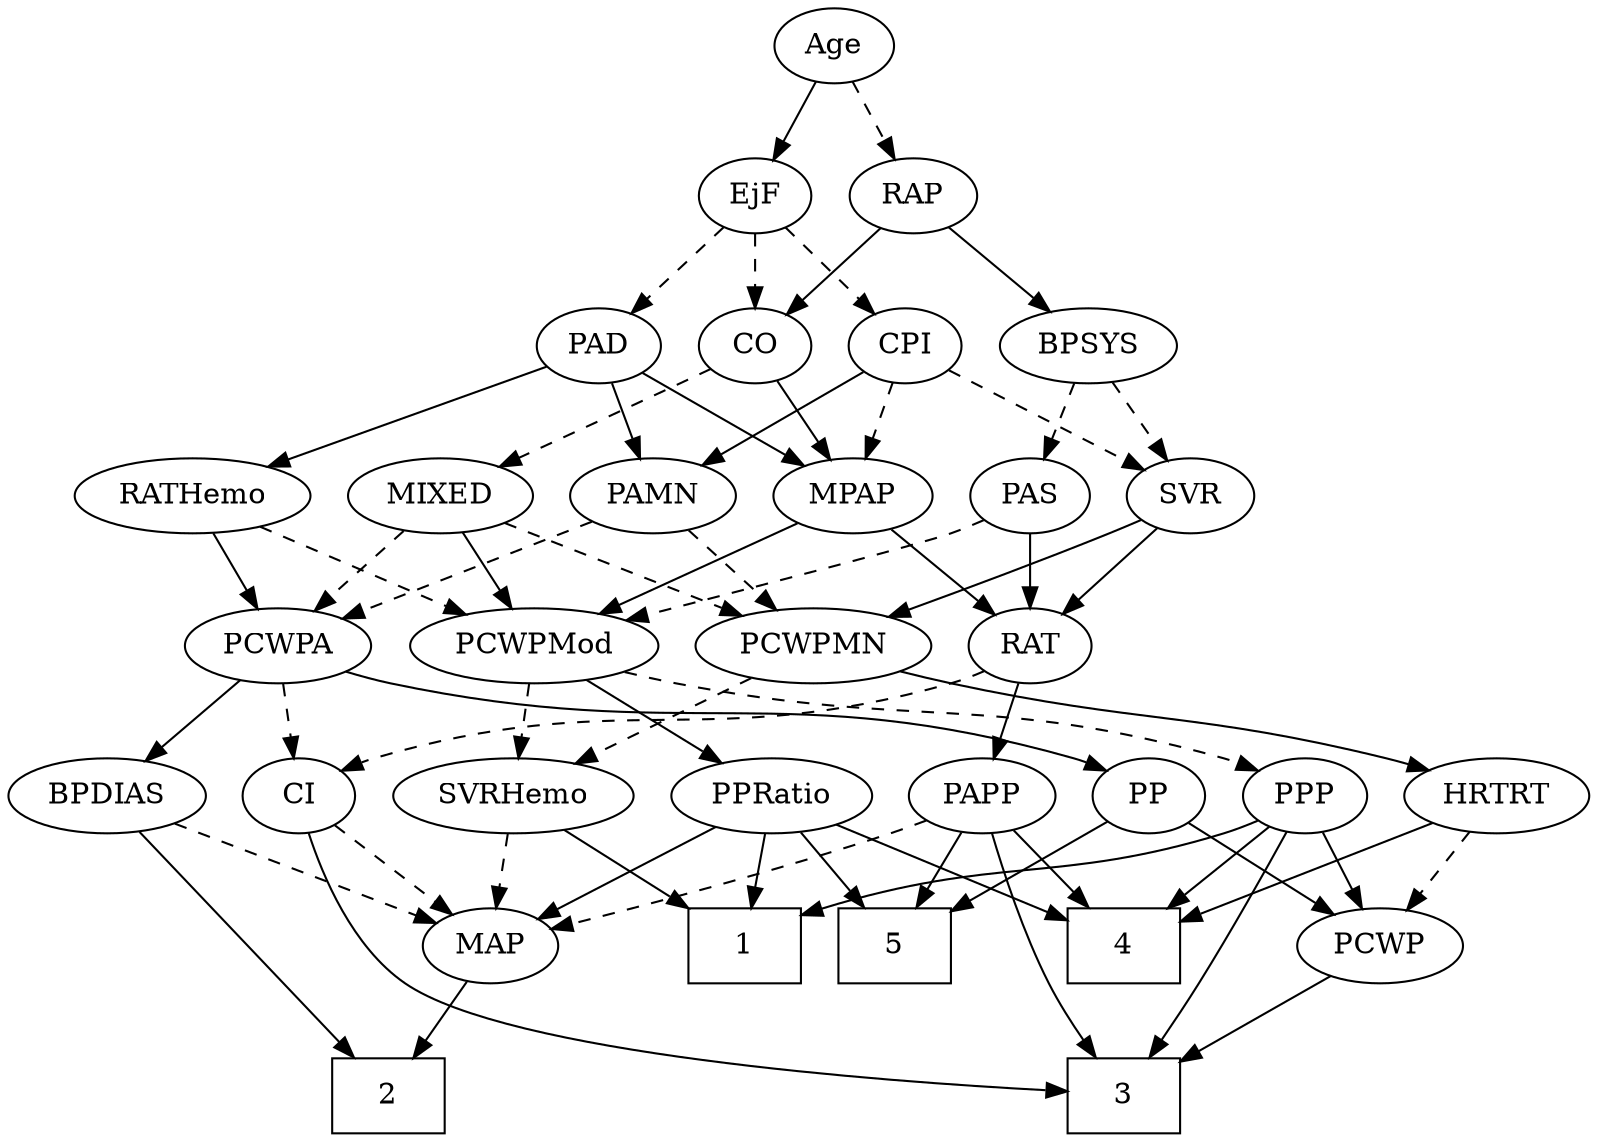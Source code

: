 strict digraph {
	graph [bb="0,0,723.04,540"];
	node [label="\N"];
	1	[height=0.5,
		pos="286.65,90",
		shape=box,
		width=0.75];
	2	[height=0.5,
		pos="559.65,18",
		shape=box,
		width=0.75];
	3	[height=0.5,
		pos="356.65,18",
		shape=box,
		width=0.75];
	4	[height=0.5,
		pos="214.65,90",
		shape=box,
		width=0.75];
	5	[height=0.5,
		pos="358.65,90",
		shape=box,
		width=0.75];
	Age	[height=0.5,
		pos="447.65,522",
		width=0.75];
	EjF	[height=0.5,
		pos="484.65,450",
		width=0.75];
	Age -> EjF	[pos="e,476.11,467.15 456.23,504.76 460.71,496.28 466.3,485.71 471.33,476.2",
		style=solid];
	RAP	[height=0.5,
		pos="411.65,450",
		width=0.77632];
	Age -> RAP	[pos="e,420.2,467.63 439.3,504.76 435,496.4 429.65,486.02 424.82,476.61",
		style=dashed];
	PAD	[height=0.5,
		pos="565.65,378",
		width=0.79437];
	EjF -> PAD	[pos="e,549.4,393.04 500.65,435.17 512.33,425.07 528.37,411.21 541.6,399.79",
		style=dashed];
	CO	[height=0.5,
		pos="412.65,378",
		width=0.75];
	EjF -> CO	[pos="e,427.44,393.38 470.08,434.83 459.9,424.94 446.12,411.55 434.62,400.36",
		style=dashed];
	CPI	[height=0.5,
		pos="484.65,378",
		width=0.75];
	EjF -> CPI	[pos="e,484.65,396.1 484.65,431.7 484.65,423.98 484.65,414.71 484.65,406.11",
		style=dashed];
	BPSYS	[height=0.5,
		pos="329.65,378",
		width=1.0471];
	RAP -> BPSYS	[pos="e,347.23,394.01 395.45,435.17 383.93,425.34 368.23,411.93 355.05,400.69",
		style=solid];
	RAP -> CO	[pos="e,412.4,396.1 411.89,431.7 412,423.98 412.14,414.71 412.26,406.11",
		style=solid];
	MIXED	[height=0.5,
		pos="315.65,306",
		width=1.1193];
	PCWPMod	[height=0.5,
		pos="385.65,234",
		width=1.4443];
	MIXED -> PCWPMod	[pos="e,369.34,251.31 331.53,289.12 340.53,280.12 351.96,268.68 362,258.65",
		style=solid];
	PCWPA	[height=0.5,
		pos="569.65,234",
		width=1.1555];
	MIXED -> PCWPA	[pos="e,538.23,245.98 345.81,293.98 352,291.88 358.51,289.78 364.65,288 432.16,268.45 451.01,271.13 518.65,252 521.83,251.1 525.12,250.12 \
528.41,249.1",
		style=dashed];
	PCWPMN	[height=0.5,
		pos="265.65,234",
		width=1.3902];
	MIXED -> PCWPMN	[pos="e,277.76,251.96 303.8,288.41 297.78,279.99 290.35,269.58 283.65,260.2",
		style=dashed];
	MPAP	[height=0.5,
		pos="480.65,306",
		width=0.97491];
	RAT	[height=0.5,
		pos="482.65,234",
		width=0.75827];
	MPAP -> RAT	[pos="e,482.16,252.1 481.14,287.7 481.36,279.98 481.63,270.71 481.87,262.11",
		style=solid];
	MPAP -> PCWPMod	[pos="e,406.83,250.61 461.42,290.83 448.06,280.99 430.02,267.69 414.88,256.54",
		style=solid];
	PAS	[height=0.5,
		pos="400.65,306",
		width=0.75];
	BPSYS -> PAS	[pos="e,385.9,321.54 345.4,361.46 355.13,351.87 367.77,339.42 378.5,328.84",
		style=dashed];
	SVR	[height=0.5,
		pos="229.65,306",
		width=0.77632];
	BPSYS -> SVR	[pos="e,247.99,319.84 308.93,362.5 293.77,351.89 273.07,337.4 256.62,325.88",
		style=dashed];
	PAD -> MPAP	[pos="e,498.58,321.77 548.85,363.17 536.72,353.18 520.11,339.5 506.32,328.14",
		style=solid];
	PAMN	[height=0.5,
		pos="569.65,306",
		width=1.011];
	PAD -> PAMN	[pos="e,568.67,324.1 566.64,359.7 567.08,351.98 567.61,342.71 568.1,334.11",
		style=solid];
	RATHemo	[height=0.5,
		pos="673.65,306",
		width=1.3721];
	PAD -> RATHemo	[pos="e,650.37,322.09 584.95,364.49 600.77,354.23 623.48,339.52 641.96,327.54",
		style=solid];
	CO -> MIXED	[pos="e,336.01,321.7 394.86,364.16 380.7,353.94 360.61,339.44 344.2,327.61",
		style=dashed];
	CO -> MPAP	[pos="e,465.63,322.46 426.74,362.5 435.88,353.09 447.98,340.63 458.41,329.9",
		style=solid];
	PAS -> RAT	[pos="e,466.48,248.8 416.85,291.17 428.75,281.01 445.13,267.03 458.56,255.56",
		style=solid];
	PAS -> PCWPMod	[pos="e,389.35,252.28 397.02,288.05 395.35,280.26 393.32,270.82 391.45,262.08",
		style=dashed];
	PAMN -> PCWPA	[pos="e,569.65,252.1 569.65,287.7 569.65,279.98 569.65,270.71 569.65,262.11",
		style=dashed];
	PAMN -> PCWPMN	[pos="e,302.63,246.28 542.31,293.76 536.54,291.65 530.44,289.6 524.65,288 437.59,263.94 412.6,272.53 324.65,252 320.62,251.06 316.45,250.01 \
312.29,248.92",
		style=dashed];
	RATHemo -> PCWPMod	[pos="e,424.28,246.15 636.61,293.9 629.36,291.85 621.78,289.79 614.65,288 540.58,269.42 520.79,270.26 446.65,252 442.56,250.99 438.34,\
249.91 434.11,248.79",
		style=dashed];
	RATHemo -> PCWPA	[pos="e,591.1,249.44 651.08,289.81 636.06,279.7 616.15,266.3 599.78,255.28",
		style=solid];
	CPI -> MPAP	[pos="e,481.62,324.1 483.66,359.7 483.22,351.98 482.69,342.71 482.2,334.11",
		style=dashed];
	CPI -> PAMN	[pos="e,551.54,321.91 501.04,363.5 513.13,353.54 529.84,339.78 543.74,328.34",
		style=solid];
	CPI -> SVR	[pos="e,250.83,317.76 464.06,366.22 459.11,363.92 453.77,361.69 448.65,360 370.33,334.2 345.1,349.39 266.65,324 264.52,323.31 262.34,322.53 \
260.18,321.69",
		style=dashed];
	CI	[height=0.5,
		pos="566.65,162",
		width=0.75];
	RAT -> CI	[pos="e,550.5,176.46 498.84,219.5 511.28,209.14 528.64,194.67 542.68,182.97",
		style=dashed];
	PAPP	[height=0.5,
		pos="489.65,162",
		width=0.88464];
	RAT -> PAPP	[pos="e,487.94,180.1 484.38,215.7 485.15,207.98 486.08,198.71 486.94,190.11",
		style=solid];
	SVR -> RAT	[pos="e,461.68,245.95 250.83,294.24 255.92,291.95 261.4,289.7 266.65,288 344.24,262.8 369.19,277.61 446.65,252 448.52,251.38 450.42,250.69 \
452.32,249.95",
		style=solid];
	SVR -> PCWPMN	[pos="e,256.84,252.12 238,288.76 242.19,280.61 247.37,270.53 252.12,261.31",
		style=solid];
	SVRHemo	[height=0.5,
		pos="389.65,162",
		width=1.3902];
	PCWPMod -> SVRHemo	[pos="e,388.67,180.1 386.64,215.7 387.08,207.98 387.61,198.71 388.1,190.11",
		style=dashed];
	PPP	[height=0.5,
		pos="124.65,162",
		width=0.75];
	PCWPMod -> PPP	[pos="e,145.26,173.7 347.01,221.88 339.61,219.85 331.9,217.81 324.65,216 252.23,197.98 231.28,204.08 160.65,180 158.73,179.35 156.79,178.62 \
154.84,177.85",
		style=dashed];
	PPRatio	[height=0.5,
		pos="281.65,162",
		width=1.1013];
	PCWPMod -> PPRatio	[pos="e,303,177.37 362.82,217.64 347.79,207.52 327.94,194.16 311.64,183.19",
		style=solid];
	BPDIAS	[height=0.5,
		pos="653.65,162",
		width=1.1735];
	PCWPA -> BPDIAS	[pos="e,635.17,178.4 587.87,217.81 599.35,208.25 614.36,195.74 627.15,185.08",
		style=solid];
	PP	[height=0.5,
		pos="196.65,162",
		width=0.75];
	PCWPA -> PP	[pos="e,217.15,174.04 538.91,221.67 532.29,219.54 525.29,217.51 518.65,216 393.72,187.61 355.66,215.8 232.65,180 230.71,179.44 228.74,\
178.78 226.78,178.06",
		style=solid];
	PCWPA -> CI	[pos="e,567.38,180.1 568.9,215.7 568.57,207.98 568.18,198.71 567.81,190.11",
		style=dashed];
	PCWPMN -> SVRHemo	[pos="e,363.99,177.49 291.34,218.5 309.79,208.08 334.88,193.92 355.09,182.51",
		style=dashed];
	HRTRT	[height=0.5,
		pos="39.646,162",
		width=1.1013];
	PCWPMN -> HRTRT	[pos="e,69.899,173.72 227.52,222.1 191.57,211.7 136.26,195.38 88.646,180 85.7,179.05 82.66,178.05 79.607,177.02",
		style=solid];
	SVRHemo -> 1	[pos="e,311.85,108.13 367.3,145.81 353.52,136.45 335.59,124.26 320.14,113.76",
		style=solid];
	MAP	[height=0.5,
		pos="493.65,90",
		width=0.84854];
	SVRHemo -> MAP	[pos="e,474.27,104.04 412.21,145.81 427.98,135.2 449.14,120.96 465.94,109.65",
		style=dashed];
	BPDIAS -> 2	[pos="e,571.13,36.346 642.68,144.43 626.44,119.9 595.86,73.703 576.68,44.739",
		style=solid];
	BPDIAS -> MAP	[pos="e,517.57,101.47 625.04,148.49 597.5,136.44 555.88,118.23 526.88,105.54",
		style=dashed];
	MAP -> 2	[pos="e,543.5,36.127 507.97,73.811 516.31,64.967 527.02,53.607 536.52,43.525",
		style=solid];
	PP -> 5	[pos="e,331.6,103.99 217.87,150.72 222.7,148.45 227.83,146.1 232.65,144 269.52,127.94 281.56,125.49 322.42,107.96",
		style=solid];
	PCWP	[height=0.5,
		pos="96.646,90",
		width=0.97491];
	PP -> PCWP	[pos="e,116.78,105.09 178.77,148.49 163.94,138.1 142.57,123.15 125.35,111.09",
		style=solid];
	PPP -> 1	[pos="e,259.6,103.99 145.87,150.72 150.7,148.45 155.83,146.1 160.65,144 197.52,127.94 209.56,125.49 250.42,107.96",
		style=solid];
	PPP -> 3	[pos="e,329.48,21.029 130.46,144.33 138.31,124.25 154.18,90.885 178.65,72 220.06,40.032 280.47,27.297 319.17,22.256",
		style=solid];
	PPP -> 4	[pos="e,192.68,108.08 141.57,147.83 153.66,138.43 170.25,125.53 184.57,114.39",
		style=solid];
	PPP -> PCWP	[pos="e,103.43,107.96 118.01,144.41 114.78,136.34 110.82,126.43 107.19,117.35",
		style=solid];
	PPRatio -> 1	[pos="e,285.42,108.1 282.88,143.7 283.43,135.98 284.1,126.71 284.71,118.11",
		style=solid];
	PPRatio -> 4	[pos="e,231.2,108.29 266.44,145.12 258.16,136.46 247.72,125.55 238.38,115.8",
		style=solid];
	PPRatio -> 5	[pos="e,339.71,108.21 298.74,145.46 308.5,136.58 320.97,125.25 332,115.23",
		style=solid];
	PPRatio -> MAP	[pos="e,467.34,99.379 312.2,150.3 318.3,148.19 324.67,146.01 330.65,144 374.23,129.36 424.58,113.08 457.66,102.48",
		style=solid];
	PCWP -> 3	[pos="e,329.46,25.023 124.49,78.864 131.37,76.493 138.74,74.06 145.65,72 206,53.989 277.25,36.955 319.6,27.266",
		style=solid];
	CI -> 3	[pos="e,383.69,19.84 564.84,143.75 561.84,123.74 553.96,91.051 533.65,72 495.2,35.944 433.19,24.339 393.7,20.651",
		style=solid];
	CI -> MAP	[pos="e,508.9,105.63 551.87,146.83 541.62,137 527.77,123.72 516.15,112.58",
		style=dashed];
	PAPP -> 3	[pos="e,372.84,36.288 475.41,145.8 452.53,121.37 407.34,73.123 379.78,43.695",
		style=solid];
	PAPP -> 4	[pos="e,241.86,104.75 465.67,150.06 460.16,147.83 454.26,145.65 448.65,144 365.86,119.62 337.79,134.21 251.53,107.81",
		style=solid];
	PAPP -> 5	[pos="e,385.86,105.54 467.13,148.97 447.24,138.34 417.88,122.65 394.72,110.27",
		style=solid];
	PAPP -> MAP	[pos="e,492.67,108.1 490.64,143.7 491.08,135.98 491.61,126.71 492.1,118.11",
		style=dashed];
	HRTRT -> 4	[pos="e,187.43,101.88 68.544,149.44 98.457,137.48 145.28,118.75 177.83,105.73",
		style=solid];
	HRTRT -> PCWP	[pos="e,83.498,107.15 52.867,144.76 60.061,135.93 69.099,124.83 77.093,115.01",
		style=dashed];
}
